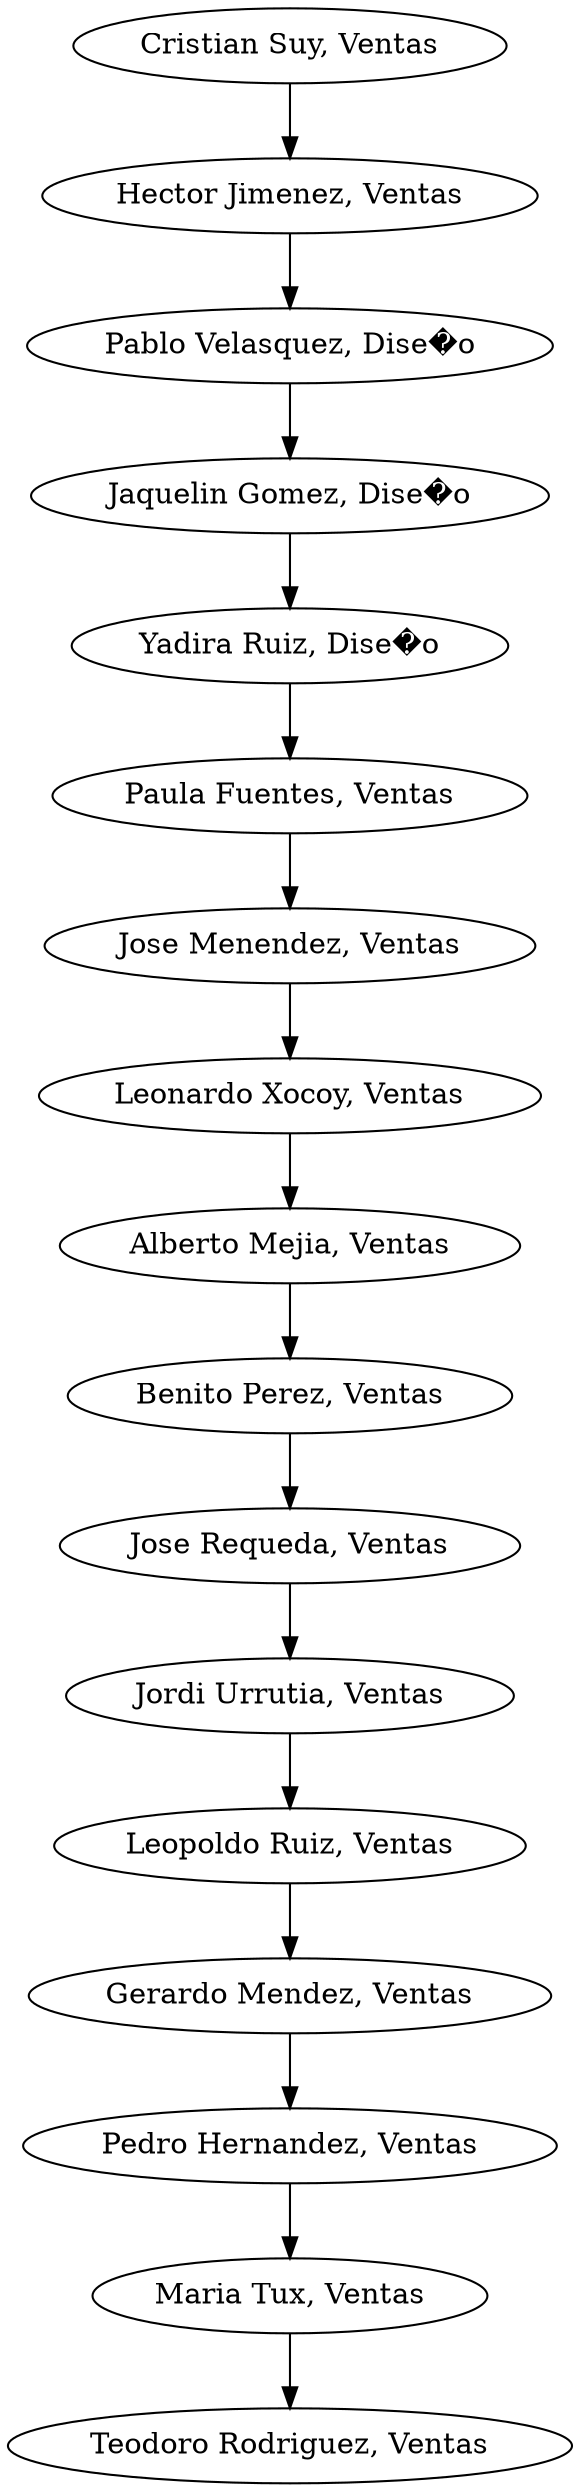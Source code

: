 digraph ListaEmpleados {
0[label = "Cristian Suy, Ventas"];
1[label = "Hector Jimenez, Ventas"];
2[label = "Pablo Velasquez, Dise�o"];
3[label = "Jaquelin Gomez, Dise�o"];
4[label = "Yadira Ruiz, Dise�o"];
5[label = "Paula Fuentes, Ventas"];
6[label = "Jose Menendez, Ventas"];
7[label = "Leonardo Xocoy, Ventas"];
8[label = "Alberto Mejia, Ventas"];
9[label = "Benito Perez, Ventas"];
10[label = "Jose Requeda, Ventas"];
11[label = "Jordi Urrutia, Ventas"];
12[label = "Leopoldo Ruiz, Ventas"];
13[label = "Gerardo Mendez, Ventas"];
14[label = "Pedro Hernandez, Ventas"];
15[label = "Maria Tux, Ventas"];
16[label = "Teodoro Rodriguez, Ventas"];
0->1;
1->2;
2->3;
3->4;
4->5;
5->6;
6->7;
7->8;
8->9;
9->10;
10->11;
11->12;
12->13;
13->14;
14->15;
15->16;
}